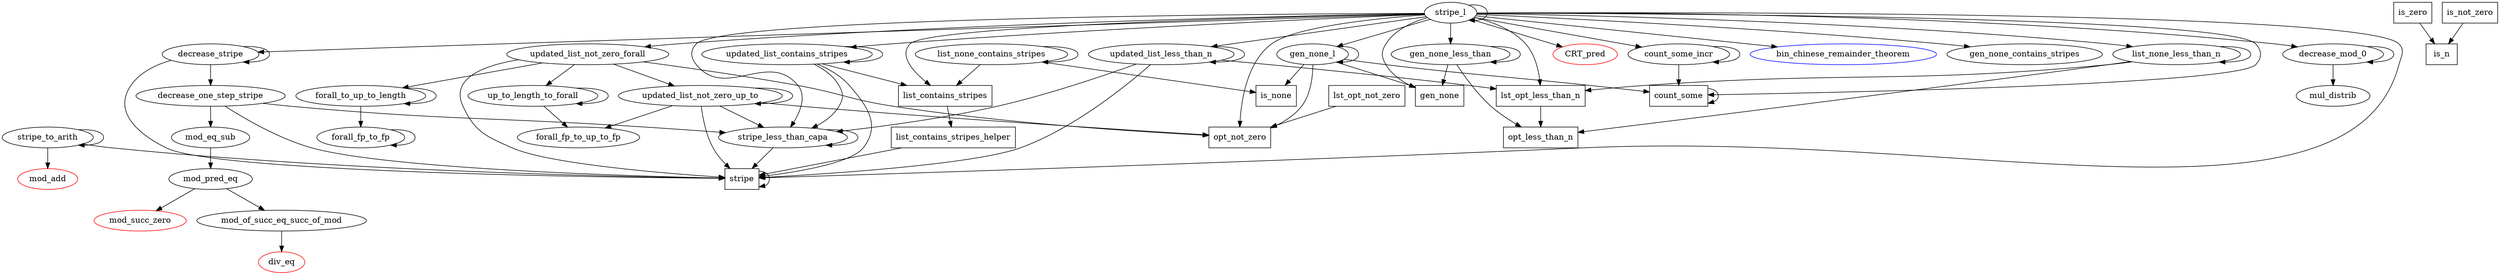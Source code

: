 digraph stripe_l {
	mod_add[color=red];
	mod_succ_zero[color=red];
	div_eq[color=red];

	mod_of_succ_eq_succ_of_mod;
	mod_pred_eq;

	is_n[shape=box];
	is_none[shape=box];
	is_zero[shape=box];
	is_not_zero[shape=box];
	gen_none[shape=box];
	opt_less_than_n[shape=box];
	opt_not_zero[shape=box];
	lst_opt_less_than_n[shape=box];
	lst_opt_not_zero[shape=box];

	gen_none_less_than;
	gen_none_l;

	count_some[shape=box];
	stripe[shape=box];
	list_contains_stripes_helper[shape=box];
	list_contains_stripes[shape=box];

	stripe_less_than_capa;
	list_none_less_than_n;
	list_none_contains_stripes;
	forall_fp_to_fp;
	forall_fp_to_up_to_fp;
	forall_to_up_to_length;
	up_to_length_to_forall;
	count_some_incr;
	updated_list_contains_stripes;
	updated_list_less_than_n;
	updated_list_not_zero_up_to;
	updated_list_not_zero_forall;
	stripe_to_arith;
	CRT_pred[color=red];
	mod_eq_sub;
	decrease_one_step_stripe;
	decrease_stripe;
	mul_distrib;
	decrease_mod_0;

	bin_chinese_remainder_theorem[color=blue];

	stripe_l;

	stripe_l -> gen_none;
	stripe_l -> gen_none_l;
	stripe_l -> gen_none_contains_stripes;
	stripe_l -> gen_none_less_than;
	stripe_l -> list_none_less_than_n;

	stripe_l -> stripe_l;
	stripe_l -> count_some;
	stripe_l -> stripe;
	stripe_l -> stripe_less_than_capa;
	stripe_l -> opt_not_zero;
	stripe_l -> lst_opt_less_than_n;
	stripe_l -> list_contains_stripes;
	stripe_l -> decrease_stripe;
	stripe_l -> CRT_pred;
	stripe_l -> decrease_mod_0;
	stripe_l -> count_some_incr;
	stripe_l -> updated_list_contains_stripes;
	stripe_l -> updated_list_less_than_n;
	stripe_l -> updated_list_not_zero_forall;
	stripe_l -> bin_chinese_remainder_theorem;

	decrease_mod_0 -> {decrease_mod_0 mul_distrib }

	decrease_stripe -> {decrease_one_step_stripe decrease_stripe stripe}

	decrease_one_step_stripe -> {stripe stripe_less_than_capa mod_eq_sub}

	mod_eq_sub -> {mod_pred_eq}

	stripe_to_arith -> {stripe stripe_to_arith mod_add}

	updated_list_not_zero_forall -> {opt_not_zero stripe forall_to_up_to_length updated_list_not_zero_up_to up_to_length_to_forall }

	updated_list_not_zero_up_to -> {forall_fp_to_up_to_fp opt_not_zero updated_list_not_zero_up_to stripe stripe_less_than_capa}

	updated_list_less_than_n -> {lst_opt_less_than_n stripe updated_list_less_than_n stripe_less_than_capa}

	updated_list_contains_stripes -> {list_contains_stripes updated_list_contains_stripes stripe stripe_less_than_capa}

	count_some_incr -> {count_some count_some_incr}

	up_to_length_to_forall -> {forall_fp_to_up_to_fp up_to_length_to_forall}

	forall_to_up_to_length -> {forall_to_up_to_length forall_fp_to_fp}

	forall_fp_to_fp -> forall_fp_to_fp;

	list_none_contains_stripes -> {list_contains_stripes list_none_contains_stripes is_none}

	list_none_less_than_n -> {opt_less_than_n lst_opt_less_than_n list_none_less_than_n}

	stripe_less_than_capa -> {stripe stripe_less_than_capa}

	list_contains_stripes -> list_contains_stripes_helper;

	list_contains_stripes_helper -> stripe;

	stripe -> stripe;

	count_some -> count_some;

	gen_none_l -> {gen_none is_none count_some opt_not_zero gen_none_l}

	gen_none_less_than -> {gen_none opt_less_than_n gen_none_less_than}

	lst_opt_not_zero -> opt_not_zero;

	lst_opt_less_than_n -> opt_less_than_n;

	is_not_zero -> is_n;

	is_zero -> is_n;

	mod_pred_eq -> {mod_succ_zero mod_of_succ_eq_succ_of_mod }

	mod_of_succ_eq_succ_of_mod -> div_eq;



}

